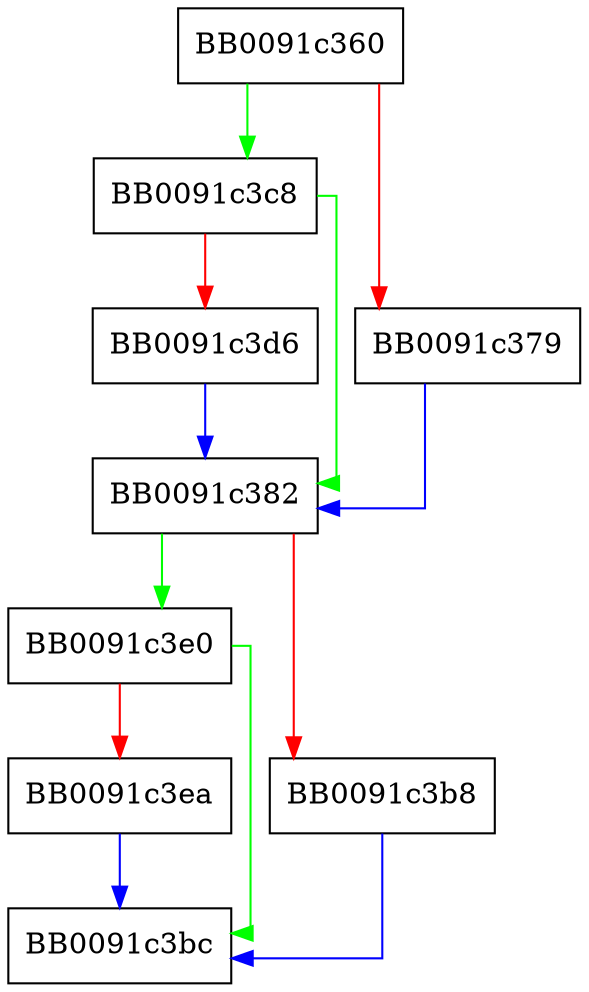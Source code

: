 digraph rewinddir {
  node [shape="box"];
  graph [splines=ortho];
  BB0091c360 -> BB0091c3c8 [color="green"];
  BB0091c360 -> BB0091c379 [color="red"];
  BB0091c379 -> BB0091c382 [color="blue"];
  BB0091c382 -> BB0091c3e0 [color="green"];
  BB0091c382 -> BB0091c3b8 [color="red"];
  BB0091c3b8 -> BB0091c3bc [color="blue"];
  BB0091c3c8 -> BB0091c382 [color="green"];
  BB0091c3c8 -> BB0091c3d6 [color="red"];
  BB0091c3d6 -> BB0091c382 [color="blue"];
  BB0091c3e0 -> BB0091c3bc [color="green"];
  BB0091c3e0 -> BB0091c3ea [color="red"];
  BB0091c3ea -> BB0091c3bc [color="blue"];
}
